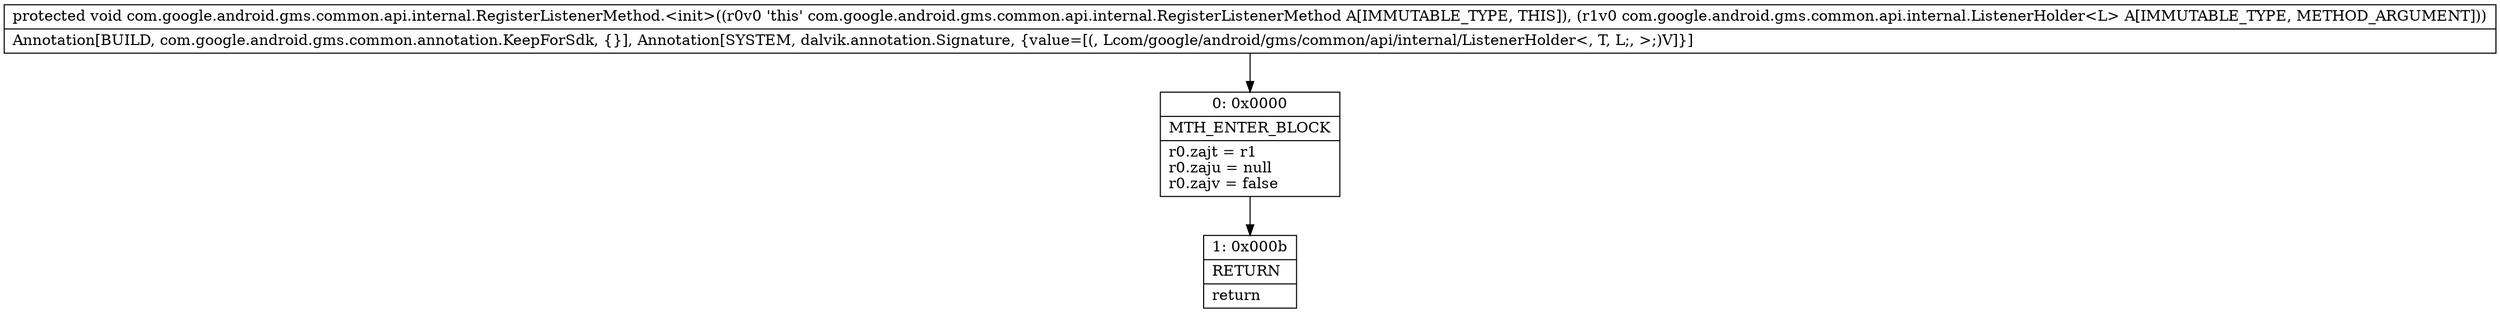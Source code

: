 digraph "CFG forcom.google.android.gms.common.api.internal.RegisterListenerMethod.\<init\>(Lcom\/google\/android\/gms\/common\/api\/internal\/ListenerHolder;)V" {
Node_0 [shape=record,label="{0\:\ 0x0000|MTH_ENTER_BLOCK\l|r0.zajt = r1\lr0.zaju = null\lr0.zajv = false\l}"];
Node_1 [shape=record,label="{1\:\ 0x000b|RETURN\l|return\l}"];
MethodNode[shape=record,label="{protected void com.google.android.gms.common.api.internal.RegisterListenerMethod.\<init\>((r0v0 'this' com.google.android.gms.common.api.internal.RegisterListenerMethod A[IMMUTABLE_TYPE, THIS]), (r1v0 com.google.android.gms.common.api.internal.ListenerHolder\<L\> A[IMMUTABLE_TYPE, METHOD_ARGUMENT]))  | Annotation[BUILD, com.google.android.gms.common.annotation.KeepForSdk, \{\}], Annotation[SYSTEM, dalvik.annotation.Signature, \{value=[(, Lcom\/google\/android\/gms\/common\/api\/internal\/ListenerHolder\<, T, L;, \>;)V]\}]\l}"];
MethodNode -> Node_0;
Node_0 -> Node_1;
}

